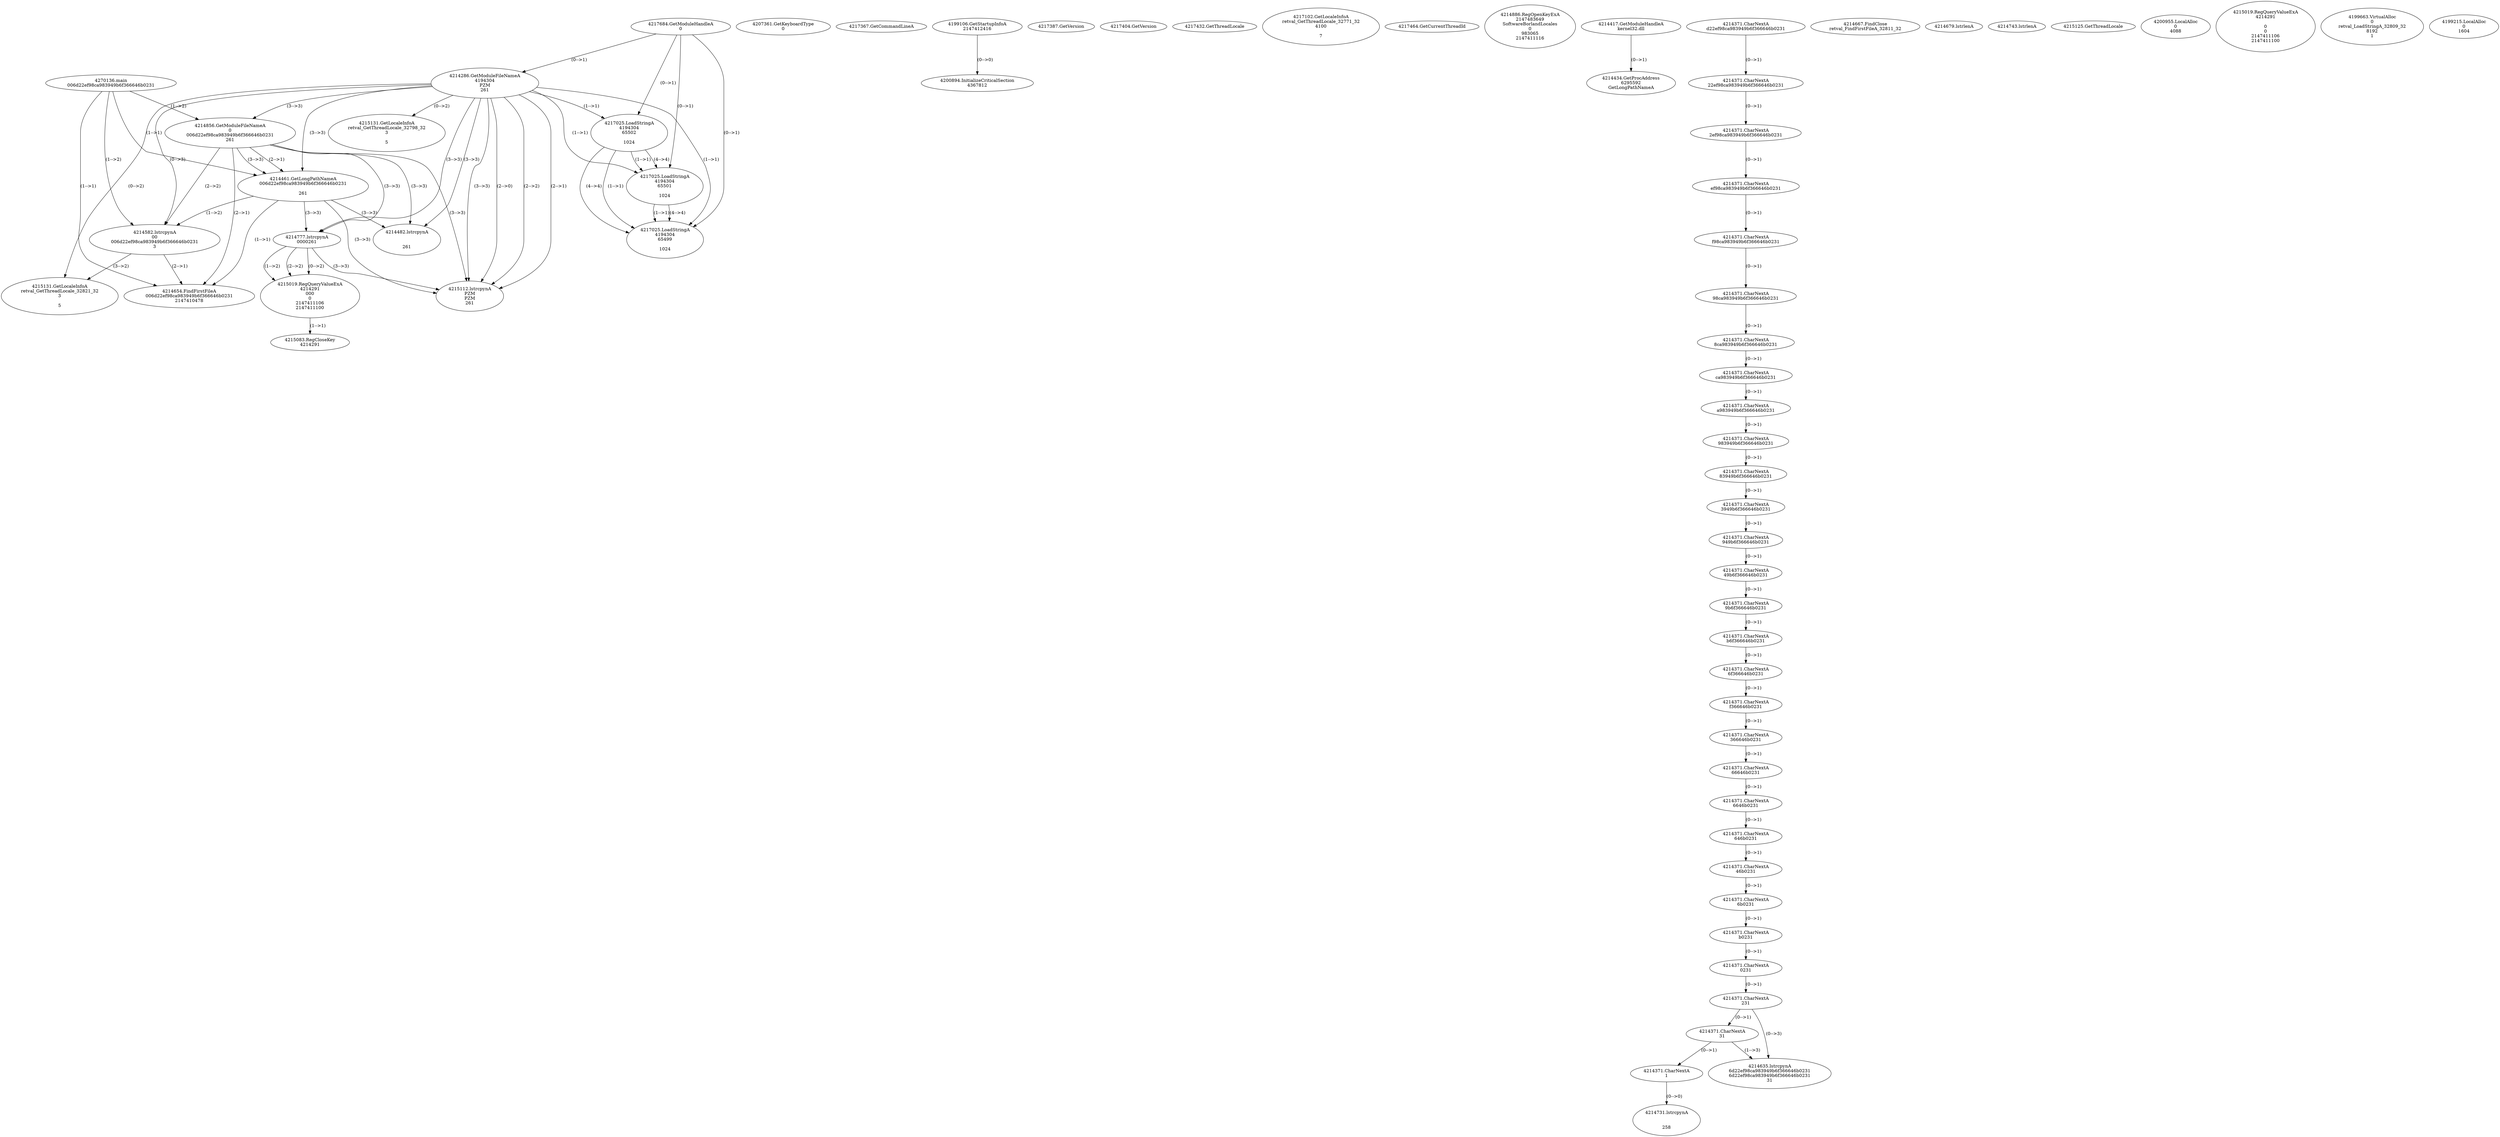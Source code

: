 // Global SCDG with merge call
digraph {
	0 [label="4270136.main
006d22ef98ca983949b6f366646b0231"]
	1 [label="4217684.GetModuleHandleA
0"]
	2 [label="4207361.GetKeyboardType
0"]
	3 [label="4217367.GetCommandLineA
"]
	4 [label="4199106.GetStartupInfoA
2147412416"]
	5 [label="4217387.GetVersion
"]
	6 [label="4217404.GetVersion
"]
	7 [label="4217432.GetThreadLocale
"]
	8 [label="4217102.GetLocaleInfoA
retval_GetThreadLocale_32771_32
4100

7"]
	9 [label="4217464.GetCurrentThreadId
"]
	10 [label="4214286.GetModuleFileNameA
4194304
PZM
261"]
	1 -> 10 [label="(0-->1)"]
	11 [label="4214856.GetModuleFileNameA
0
006d22ef98ca983949b6f366646b0231
261"]
	0 -> 11 [label="(1-->2)"]
	10 -> 11 [label="(3-->3)"]
	12 [label="4214886.RegOpenKeyExA
2147483649
Software\Borland\Locales
0
983065
2147411116"]
	13 [label="4214417.GetModuleHandleA
kernel32.dll"]
	14 [label="4214434.GetProcAddress
6295592
GetLongPathNameA"]
	13 -> 14 [label="(0-->1)"]
	15 [label="4214461.GetLongPathNameA
006d22ef98ca983949b6f366646b0231

261"]
	0 -> 15 [label="(1-->1)"]
	11 -> 15 [label="(2-->1)"]
	10 -> 15 [label="(3-->3)"]
	11 -> 15 [label="(3-->3)"]
	16 [label="4214582.lstrcpynA
00
006d22ef98ca983949b6f366646b0231
3"]
	0 -> 16 [label="(1-->2)"]
	11 -> 16 [label="(2-->2)"]
	15 -> 16 [label="(1-->2)"]
	10 -> 16 [label="(0-->3)"]
	17 [label="4214371.CharNextA
d22ef98ca983949b6f366646b0231"]
	18 [label="4214371.CharNextA
22ef98ca983949b6f366646b0231"]
	17 -> 18 [label="(0-->1)"]
	19 [label="4214371.CharNextA
2ef98ca983949b6f366646b0231"]
	18 -> 19 [label="(0-->1)"]
	20 [label="4214371.CharNextA
ef98ca983949b6f366646b0231"]
	19 -> 20 [label="(0-->1)"]
	21 [label="4214371.CharNextA
f98ca983949b6f366646b0231"]
	20 -> 21 [label="(0-->1)"]
	22 [label="4214371.CharNextA
98ca983949b6f366646b0231"]
	21 -> 22 [label="(0-->1)"]
	23 [label="4214371.CharNextA
8ca983949b6f366646b0231"]
	22 -> 23 [label="(0-->1)"]
	24 [label="4214371.CharNextA
ca983949b6f366646b0231"]
	23 -> 24 [label="(0-->1)"]
	25 [label="4214371.CharNextA
a983949b6f366646b0231"]
	24 -> 25 [label="(0-->1)"]
	26 [label="4214371.CharNextA
983949b6f366646b0231"]
	25 -> 26 [label="(0-->1)"]
	27 [label="4214371.CharNextA
83949b6f366646b0231"]
	26 -> 27 [label="(0-->1)"]
	28 [label="4214371.CharNextA
3949b6f366646b0231"]
	27 -> 28 [label="(0-->1)"]
	29 [label="4214371.CharNextA
949b6f366646b0231"]
	28 -> 29 [label="(0-->1)"]
	30 [label="4214371.CharNextA
49b6f366646b0231"]
	29 -> 30 [label="(0-->1)"]
	31 [label="4214371.CharNextA
9b6f366646b0231"]
	30 -> 31 [label="(0-->1)"]
	32 [label="4214371.CharNextA
b6f366646b0231"]
	31 -> 32 [label="(0-->1)"]
	33 [label="4214371.CharNextA
6f366646b0231"]
	32 -> 33 [label="(0-->1)"]
	34 [label="4214371.CharNextA
f366646b0231"]
	33 -> 34 [label="(0-->1)"]
	35 [label="4214371.CharNextA
366646b0231"]
	34 -> 35 [label="(0-->1)"]
	36 [label="4214371.CharNextA
66646b0231"]
	35 -> 36 [label="(0-->1)"]
	37 [label="4214371.CharNextA
6646b0231"]
	36 -> 37 [label="(0-->1)"]
	38 [label="4214371.CharNextA
646b0231"]
	37 -> 38 [label="(0-->1)"]
	39 [label="4214371.CharNextA
46b0231"]
	38 -> 39 [label="(0-->1)"]
	40 [label="4214371.CharNextA
6b0231"]
	39 -> 40 [label="(0-->1)"]
	41 [label="4214371.CharNextA
b0231"]
	40 -> 41 [label="(0-->1)"]
	42 [label="4214371.CharNextA
0231"]
	41 -> 42 [label="(0-->1)"]
	43 [label="4214371.CharNextA
231"]
	42 -> 43 [label="(0-->1)"]
	44 [label="4214371.CharNextA
31"]
	43 -> 44 [label="(0-->1)"]
	45 [label="4214371.CharNextA
1"]
	44 -> 45 [label="(0-->1)"]
	46 [label="4214635.lstrcpynA
6d22ef98ca983949b6f366646b0231
6d22ef98ca983949b6f366646b0231
31"]
	43 -> 46 [label="(0-->3)"]
	44 -> 46 [label="(1-->3)"]
	47 [label="4214654.FindFirstFileA
006d22ef98ca983949b6f366646b0231
2147410478"]
	0 -> 47 [label="(1-->1)"]
	11 -> 47 [label="(2-->1)"]
	15 -> 47 [label="(1-->1)"]
	16 -> 47 [label="(2-->1)"]
	48 [label="4214667.FindClose
retval_FindFirstFileA_32811_32"]
	49 [label="4214679.lstrlenA
"]
	50 [label="4214731.lstrcpynA


258"]
	45 -> 50 [label="(0-->0)"]
	51 [label="4214743.lstrlenA
"]
	52 [label="4214777.lstrcpynA
00\
00\
261"]
	10 -> 52 [label="(3-->3)"]
	11 -> 52 [label="(3-->3)"]
	15 -> 52 [label="(3-->3)"]
	53 [label="4215019.RegQueryValueExA
4214291
00\
0
0
2147411106
2147411100"]
	52 -> 53 [label="(1-->2)"]
	52 -> 53 [label="(2-->2)"]
	52 -> 53 [label="(0-->2)"]
	54 [label="4215083.RegCloseKey
4214291"]
	53 -> 54 [label="(1-->1)"]
	55 [label="4215112.lstrcpynA
PZM
PZM
261"]
	10 -> 55 [label="(2-->1)"]
	10 -> 55 [label="(2-->2)"]
	10 -> 55 [label="(3-->3)"]
	11 -> 55 [label="(3-->3)"]
	15 -> 55 [label="(3-->3)"]
	52 -> 55 [label="(3-->3)"]
	10 -> 55 [label="(2-->0)"]
	56 [label="4215125.GetThreadLocale
"]
	57 [label="4215131.GetLocaleInfoA
retval_GetThreadLocale_32821_32
3

5"]
	10 -> 57 [label="(0-->2)"]
	16 -> 57 [label="(3-->2)"]
	58 [label="4217025.LoadStringA
4194304
65502

1024"]
	1 -> 58 [label="(0-->1)"]
	10 -> 58 [label="(1-->1)"]
	59 [label="4217025.LoadStringA
4194304
65501

1024"]
	1 -> 59 [label="(0-->1)"]
	10 -> 59 [label="(1-->1)"]
	58 -> 59 [label="(1-->1)"]
	58 -> 59 [label="(4-->4)"]
	60 [label="4217025.LoadStringA
4194304
65499

1024"]
	1 -> 60 [label="(0-->1)"]
	10 -> 60 [label="(1-->1)"]
	58 -> 60 [label="(1-->1)"]
	59 -> 60 [label="(1-->1)"]
	58 -> 60 [label="(4-->4)"]
	59 -> 60 [label="(4-->4)"]
	61 [label="4200894.InitializeCriticalSection
4367812"]
	4 -> 61 [label="(0-->0)"]
	62 [label="4200955.LocalAlloc
0
4088"]
	63 [label="4214482.lstrcpynA


261"]
	10 -> 63 [label="(3-->3)"]
	11 -> 63 [label="(3-->3)"]
	15 -> 63 [label="(3-->3)"]
	64 [label="4215019.RegQueryValueExA
4214291

0
0
2147411106
2147411100"]
	65 [label="4215131.GetLocaleInfoA
retval_GetThreadLocale_32798_32
3

5"]
	10 -> 65 [label="(0-->2)"]
	66 [label="4199663.VirtualAlloc
0
retval_LoadStringA_32809_32
8192
1"]
	67 [label="4199215.LocalAlloc
0
1604"]
}
